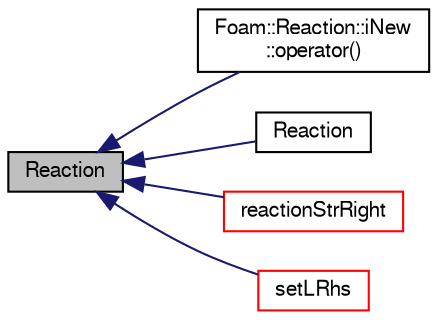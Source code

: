 digraph "Reaction"
{
  bgcolor="transparent";
  edge [fontname="FreeSans",fontsize="10",labelfontname="FreeSans",labelfontsize="10"];
  node [fontname="FreeSans",fontsize="10",shape=record];
  rankdir="LR";
  Node1 [label="Reaction",height=0.2,width=0.4,color="black", fillcolor="grey75", style="filled", fontcolor="black"];
  Node1 -> Node2 [dir="back",color="midnightblue",fontsize="10",style="solid",fontname="FreeSans"];
  Node2 [label="Foam::Reaction::iNew\l::operator()",height=0.2,width=0.4,color="black",URL="$a30338.html#a2bd1dc4328df823d9cd0ed302469b9d9"];
  Node1 -> Node3 [dir="back",color="midnightblue",fontsize="10",style="solid",fontname="FreeSans"];
  Node3 [label="Reaction",height=0.2,width=0.4,color="black",URL="$a30330.html#ae8c4c9841c036a9140d53aae8d7a7816",tooltip="Construct from Istream. "];
  Node1 -> Node4 [dir="back",color="midnightblue",fontsize="10",style="solid",fontname="FreeSans"];
  Node4 [label="reactionStrRight",height=0.2,width=0.4,color="red",URL="$a30330.html#ae6eadad1f618fb531436d39e9f156bfe",tooltip="Return string representation of the right of the reaction. "];
  Node1 -> Node6 [dir="back",color="midnightblue",fontsize="10",style="solid",fontname="FreeSans"];
  Node6 [label="setLRhs",height=0.2,width=0.4,color="red",URL="$a30330.html#a5ff69c41b3345ee1f99e8bf85967b433",tooltip="Construct the left- and right-hand-side reaction coefficients. "];
}
